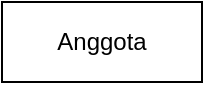<mxfile version="21.3.2" type="github">
  <diagram name="Halaman-1" id="0R4BsoaivvHy4NkqvmWP">
    <mxGraphModel dx="1050" dy="611" grid="1" gridSize="10" guides="1" tooltips="1" connect="1" arrows="1" fold="1" page="1" pageScale="1" pageWidth="850" pageHeight="1100" math="0" shadow="0">
      <root>
        <mxCell id="0" />
        <mxCell id="1" parent="0" />
        <mxCell id="HxtZCyK_g-6vB8FXcNJ6-1" value="Anggota" style="whiteSpace=wrap;html=1;align=center;" vertex="1" parent="1">
          <mxGeometry x="370" y="300" width="100" height="40" as="geometry" />
        </mxCell>
      </root>
    </mxGraphModel>
  </diagram>
</mxfile>
